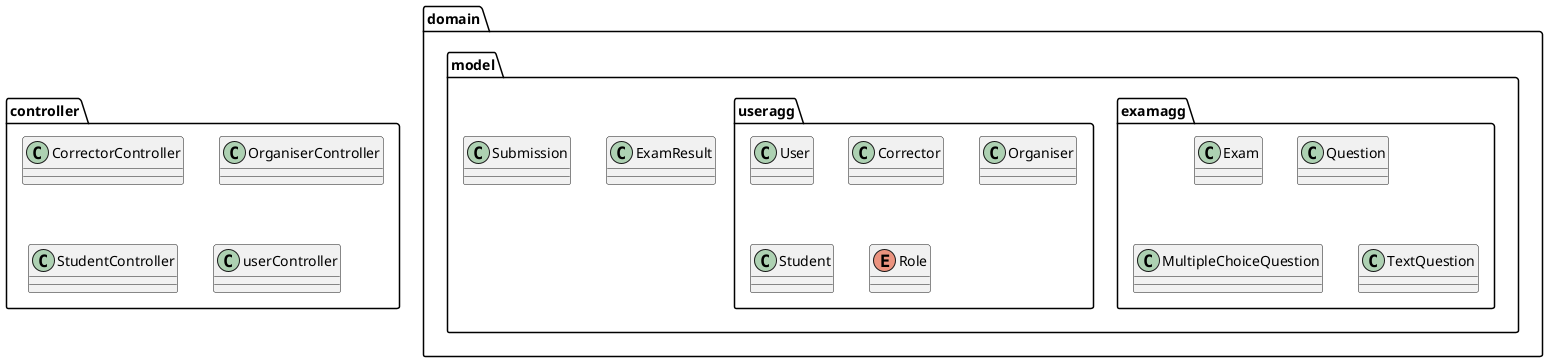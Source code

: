 @startuml

package controller{
class CorrectorController
class OrganiserController
class StudentController
class userController
}

package domain{

package model{
package examagg{
class Exam
class Question
class MultipleChoiceQuestion
class TextQuestion
}
package useragg{
class User
class Corrector
class Organiser
class Student
enum Role
}
class ExamResult
class Submission
}
}


@enduml